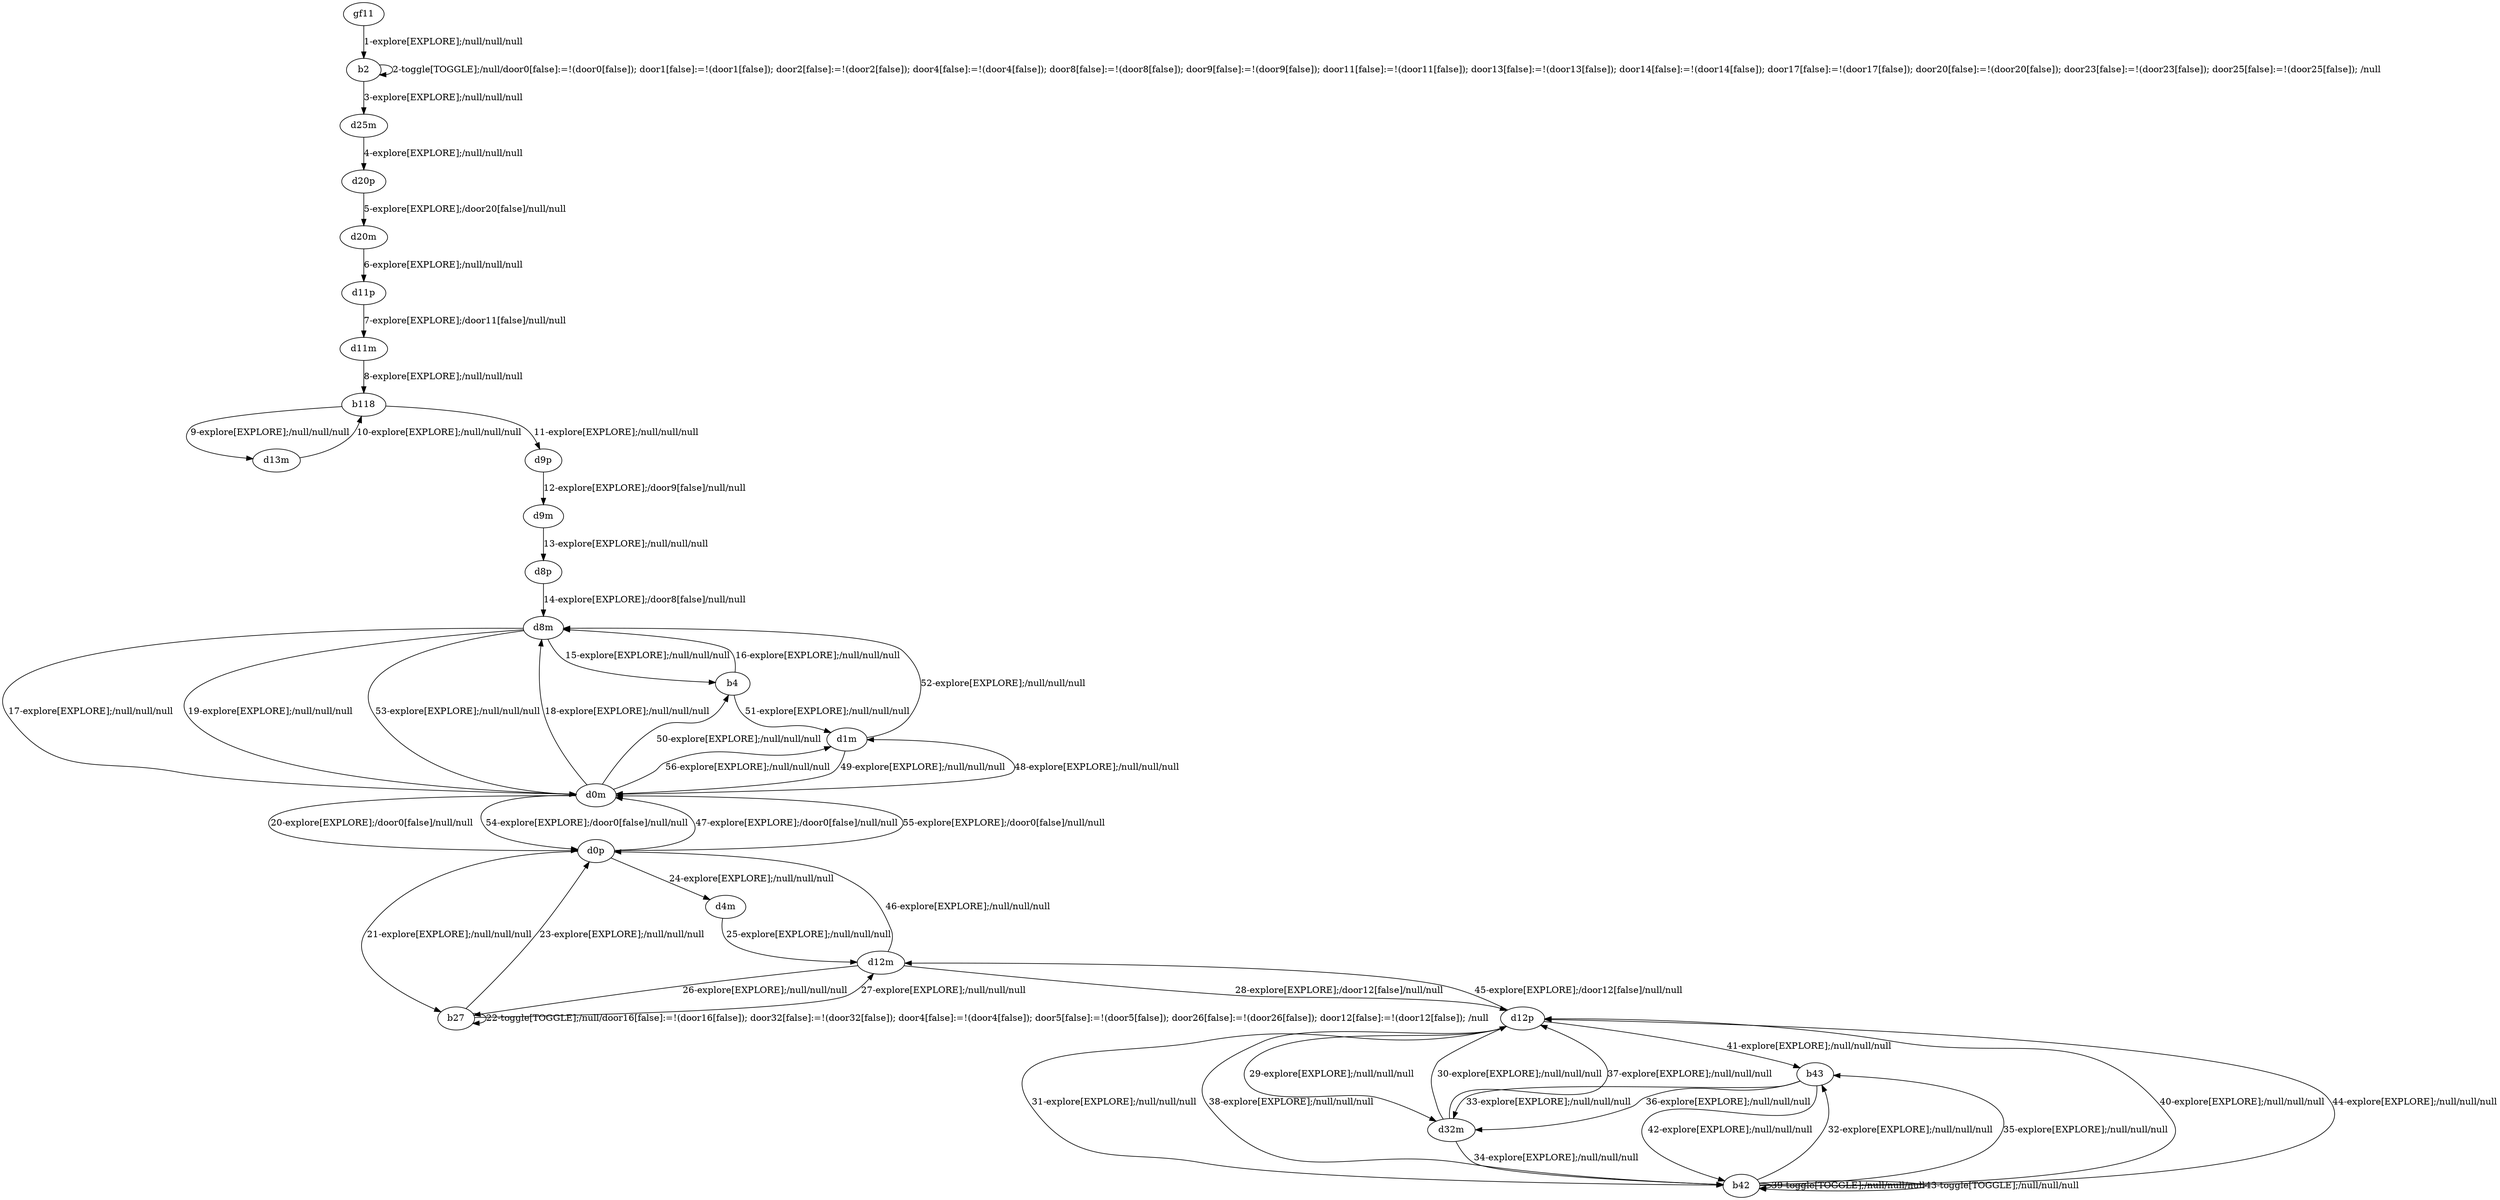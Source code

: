 # Total number of goals covered by this test: 1
# b27 --> d0p

digraph g {
"gf11" -> "b2" [label = "1-explore[EXPLORE];/null/null/null"];
"b2" -> "b2" [label = "2-toggle[TOGGLE];/null/door0[false]:=!(door0[false]); door1[false]:=!(door1[false]); door2[false]:=!(door2[false]); door4[false]:=!(door4[false]); door8[false]:=!(door8[false]); door9[false]:=!(door9[false]); door11[false]:=!(door11[false]); door13[false]:=!(door13[false]); door14[false]:=!(door14[false]); door17[false]:=!(door17[false]); door20[false]:=!(door20[false]); door23[false]:=!(door23[false]); door25[false]:=!(door25[false]); /null"];
"b2" -> "d25m" [label = "3-explore[EXPLORE];/null/null/null"];
"d25m" -> "d20p" [label = "4-explore[EXPLORE];/null/null/null"];
"d20p" -> "d20m" [label = "5-explore[EXPLORE];/door20[false]/null/null"];
"d20m" -> "d11p" [label = "6-explore[EXPLORE];/null/null/null"];
"d11p" -> "d11m" [label = "7-explore[EXPLORE];/door11[false]/null/null"];
"d11m" -> "b118" [label = "8-explore[EXPLORE];/null/null/null"];
"b118" -> "d13m" [label = "9-explore[EXPLORE];/null/null/null"];
"d13m" -> "b118" [label = "10-explore[EXPLORE];/null/null/null"];
"b118" -> "d9p" [label = "11-explore[EXPLORE];/null/null/null"];
"d9p" -> "d9m" [label = "12-explore[EXPLORE];/door9[false]/null/null"];
"d9m" -> "d8p" [label = "13-explore[EXPLORE];/null/null/null"];
"d8p" -> "d8m" [label = "14-explore[EXPLORE];/door8[false]/null/null"];
"d8m" -> "b4" [label = "15-explore[EXPLORE];/null/null/null"];
"b4" -> "d8m" [label = "16-explore[EXPLORE];/null/null/null"];
"d8m" -> "d0m" [label = "17-explore[EXPLORE];/null/null/null"];
"d0m" -> "d8m" [label = "18-explore[EXPLORE];/null/null/null"];
"d8m" -> "d0m" [label = "19-explore[EXPLORE];/null/null/null"];
"d0m" -> "d0p" [label = "20-explore[EXPLORE];/door0[false]/null/null"];
"d0p" -> "b27" [label = "21-explore[EXPLORE];/null/null/null"];
"b27" -> "b27" [label = "22-toggle[TOGGLE];/null/door16[false]:=!(door16[false]); door32[false]:=!(door32[false]); door4[false]:=!(door4[false]); door5[false]:=!(door5[false]); door26[false]:=!(door26[false]); door12[false]:=!(door12[false]); /null"];
"b27" -> "d0p" [label = "23-explore[EXPLORE];/null/null/null"];
"d0p" -> "d4m" [label = "24-explore[EXPLORE];/null/null/null"];
"d4m" -> "d12m" [label = "25-explore[EXPLORE];/null/null/null"];
"d12m" -> "b27" [label = "26-explore[EXPLORE];/null/null/null"];
"b27" -> "d12m" [label = "27-explore[EXPLORE];/null/null/null"];
"d12m" -> "d12p" [label = "28-explore[EXPLORE];/door12[false]/null/null"];
"d12p" -> "d32m" [label = "29-explore[EXPLORE];/null/null/null"];
"d32m" -> "d12p" [label = "30-explore[EXPLORE];/null/null/null"];
"d12p" -> "b42" [label = "31-explore[EXPLORE];/null/null/null"];
"b42" -> "b43" [label = "32-explore[EXPLORE];/null/null/null"];
"b43" -> "d32m" [label = "33-explore[EXPLORE];/null/null/null"];
"d32m" -> "b42" [label = "34-explore[EXPLORE];/null/null/null"];
"b42" -> "b43" [label = "35-explore[EXPLORE];/null/null/null"];
"b43" -> "d32m" [label = "36-explore[EXPLORE];/null/null/null"];
"d32m" -> "d12p" [label = "37-explore[EXPLORE];/null/null/null"];
"d12p" -> "b42" [label = "38-explore[EXPLORE];/null/null/null"];
"b42" -> "b42" [label = "39-toggle[TOGGLE];/null/null/null"];
"b42" -> "d12p" [label = "40-explore[EXPLORE];/null/null/null"];
"d12p" -> "b43" [label = "41-explore[EXPLORE];/null/null/null"];
"b43" -> "b42" [label = "42-explore[EXPLORE];/null/null/null"];
"b42" -> "b42" [label = "43-toggle[TOGGLE];/null/null/null"];
"b42" -> "d12p" [label = "44-explore[EXPLORE];/null/null/null"];
"d12p" -> "d12m" [label = "45-explore[EXPLORE];/door12[false]/null/null"];
"d12m" -> "d0p" [label = "46-explore[EXPLORE];/null/null/null"];
"d0p" -> "d0m" [label = "47-explore[EXPLORE];/door0[false]/null/null"];
"d0m" -> "d1m" [label = "48-explore[EXPLORE];/null/null/null"];
"d1m" -> "d0m" [label = "49-explore[EXPLORE];/null/null/null"];
"d0m" -> "b4" [label = "50-explore[EXPLORE];/null/null/null"];
"b4" -> "d1m" [label = "51-explore[EXPLORE];/null/null/null"];
"d1m" -> "d8m" [label = "52-explore[EXPLORE];/null/null/null"];
"d8m" -> "d0m" [label = "53-explore[EXPLORE];/null/null/null"];
"d0m" -> "d0p" [label = "54-explore[EXPLORE];/door0[false]/null/null"];
"d0p" -> "d0m" [label = "55-explore[EXPLORE];/door0[false]/null/null"];
"d0m" -> "d1m" [label = "56-explore[EXPLORE];/null/null/null"];
}